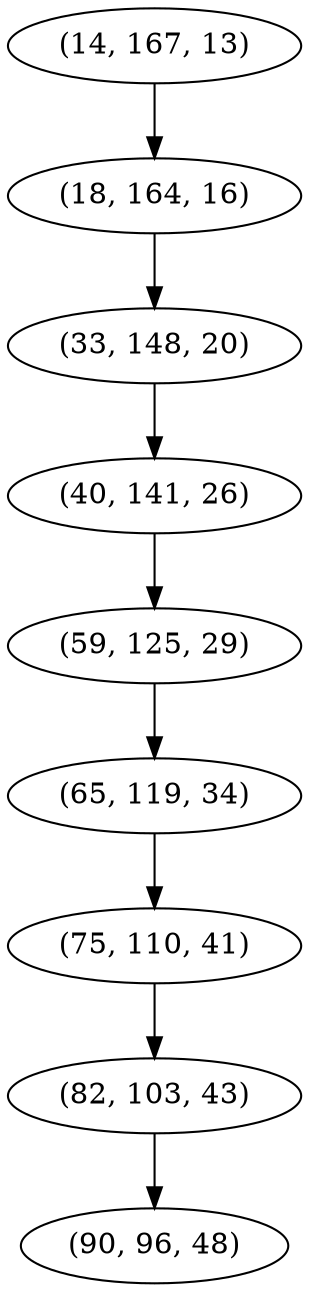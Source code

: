 digraph tree {
    "(14, 167, 13)";
    "(18, 164, 16)";
    "(33, 148, 20)";
    "(40, 141, 26)";
    "(59, 125, 29)";
    "(65, 119, 34)";
    "(75, 110, 41)";
    "(82, 103, 43)";
    "(90, 96, 48)";
    "(14, 167, 13)" -> "(18, 164, 16)";
    "(18, 164, 16)" -> "(33, 148, 20)";
    "(33, 148, 20)" -> "(40, 141, 26)";
    "(40, 141, 26)" -> "(59, 125, 29)";
    "(59, 125, 29)" -> "(65, 119, 34)";
    "(65, 119, 34)" -> "(75, 110, 41)";
    "(75, 110, 41)" -> "(82, 103, 43)";
    "(82, 103, 43)" -> "(90, 96, 48)";
}

